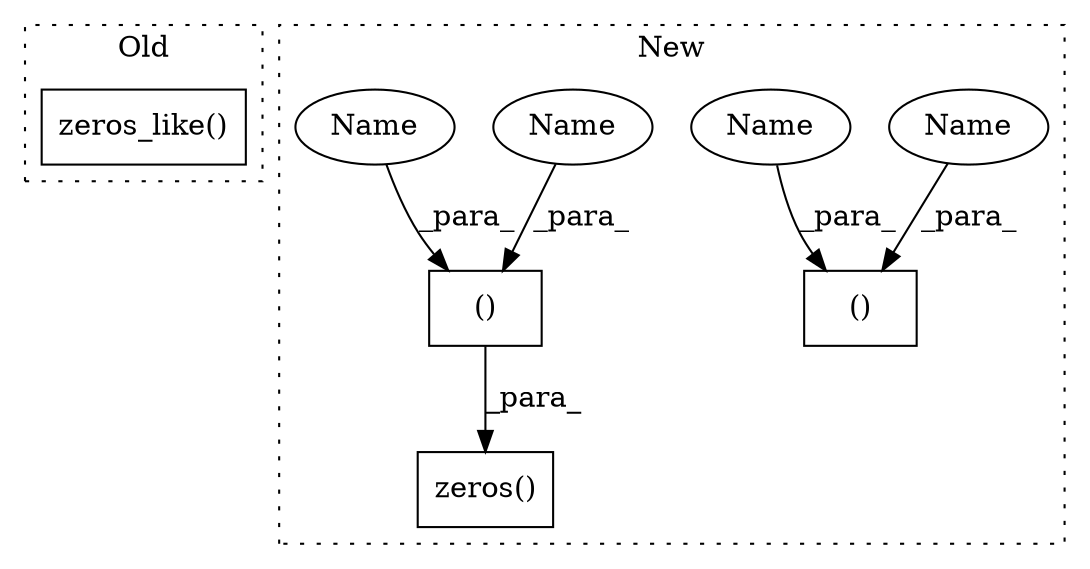digraph G {
subgraph cluster0 {
1 [label="zeros_like()" a="75" s="4796,4811" l="14,1" shape="box"];
label = "Old";
style="dotted";
}
subgraph cluster1 {
2 [label="zeros()" a="75" s="4926,4960" l="9,17" shape="box"];
3 [label="()" a="54" s="4938" l="21" shape="box"];
4 [label="()" a="54" s="4755" l="3" shape="box"];
5 [label="Name" a="87" s="4756" l="2" shape="ellipse"];
6 [label="Name" a="87" s="4957" l="2" shape="ellipse"];
7 [label="Name" a="87" s="4753" l="2" shape="ellipse"];
8 [label="Name" a="87" s="4954" l="2" shape="ellipse"];
label = "New";
style="dotted";
}
3 -> 2 [label="_para_"];
5 -> 4 [label="_para_"];
6 -> 3 [label="_para_"];
7 -> 4 [label="_para_"];
8 -> 3 [label="_para_"];
}